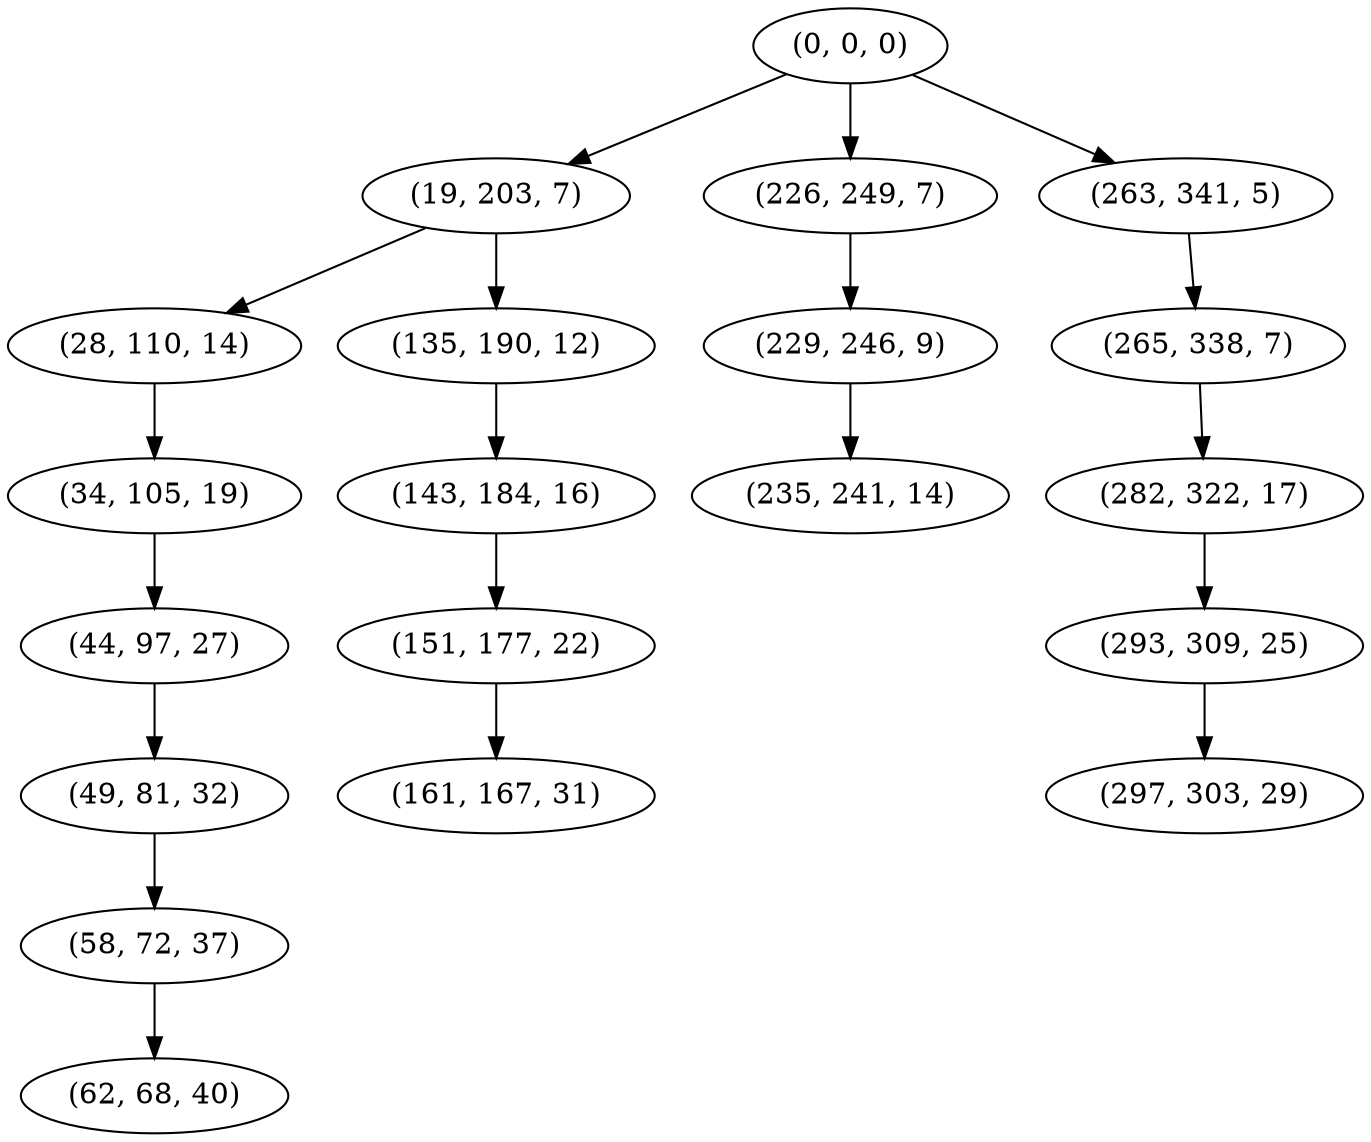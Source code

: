 digraph tree {
    "(0, 0, 0)";
    "(19, 203, 7)";
    "(28, 110, 14)";
    "(34, 105, 19)";
    "(44, 97, 27)";
    "(49, 81, 32)";
    "(58, 72, 37)";
    "(62, 68, 40)";
    "(135, 190, 12)";
    "(143, 184, 16)";
    "(151, 177, 22)";
    "(161, 167, 31)";
    "(226, 249, 7)";
    "(229, 246, 9)";
    "(235, 241, 14)";
    "(263, 341, 5)";
    "(265, 338, 7)";
    "(282, 322, 17)";
    "(293, 309, 25)";
    "(297, 303, 29)";
    "(0, 0, 0)" -> "(19, 203, 7)";
    "(0, 0, 0)" -> "(226, 249, 7)";
    "(0, 0, 0)" -> "(263, 341, 5)";
    "(19, 203, 7)" -> "(28, 110, 14)";
    "(19, 203, 7)" -> "(135, 190, 12)";
    "(28, 110, 14)" -> "(34, 105, 19)";
    "(34, 105, 19)" -> "(44, 97, 27)";
    "(44, 97, 27)" -> "(49, 81, 32)";
    "(49, 81, 32)" -> "(58, 72, 37)";
    "(58, 72, 37)" -> "(62, 68, 40)";
    "(135, 190, 12)" -> "(143, 184, 16)";
    "(143, 184, 16)" -> "(151, 177, 22)";
    "(151, 177, 22)" -> "(161, 167, 31)";
    "(226, 249, 7)" -> "(229, 246, 9)";
    "(229, 246, 9)" -> "(235, 241, 14)";
    "(263, 341, 5)" -> "(265, 338, 7)";
    "(265, 338, 7)" -> "(282, 322, 17)";
    "(282, 322, 17)" -> "(293, 309, 25)";
    "(293, 309, 25)" -> "(297, 303, 29)";
}
